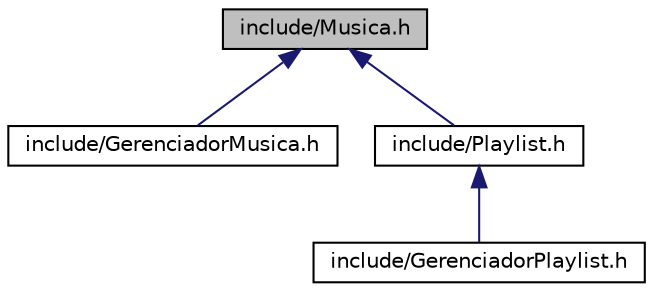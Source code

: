digraph "include/Musica.h"
{
 // LATEX_PDF_SIZE
  edge [fontname="Helvetica",fontsize="10",labelfontname="Helvetica",labelfontsize="10"];
  node [fontname="Helvetica",fontsize="10",shape=record];
  Node1 [label="include/Musica.h",height=0.2,width=0.4,color="black", fillcolor="grey75", style="filled", fontcolor="black",tooltip="Definição da classe Musica e seus métodos."];
  Node1 -> Node2 [dir="back",color="midnightblue",fontsize="10",style="solid",fontname="Helvetica"];
  Node2 [label="include/GerenciadorMusica.h",height=0.2,width=0.4,color="black", fillcolor="white", style="filled",URL="$GerenciadorMusica_8h.html",tooltip="Definição da classe GerenciadorMusica."];
  Node1 -> Node3 [dir="back",color="midnightblue",fontsize="10",style="solid",fontname="Helvetica"];
  Node3 [label="include/Playlist.h",height=0.2,width=0.4,color="black", fillcolor="white", style="filled",URL="$Playlist_8h.html",tooltip="Arquivo cabeçalho da classe Playlist."];
  Node3 -> Node4 [dir="back",color="midnightblue",fontsize="10",style="solid",fontname="Helvetica"];
  Node4 [label="include/GerenciadorPlaylist.h",height=0.2,width=0.4,color="black", fillcolor="white", style="filled",URL="$GerenciadorPlaylist_8h.html",tooltip="Definição da classe GerenciadorPlaylist, responsável por gerenciar as playlists."];
}
